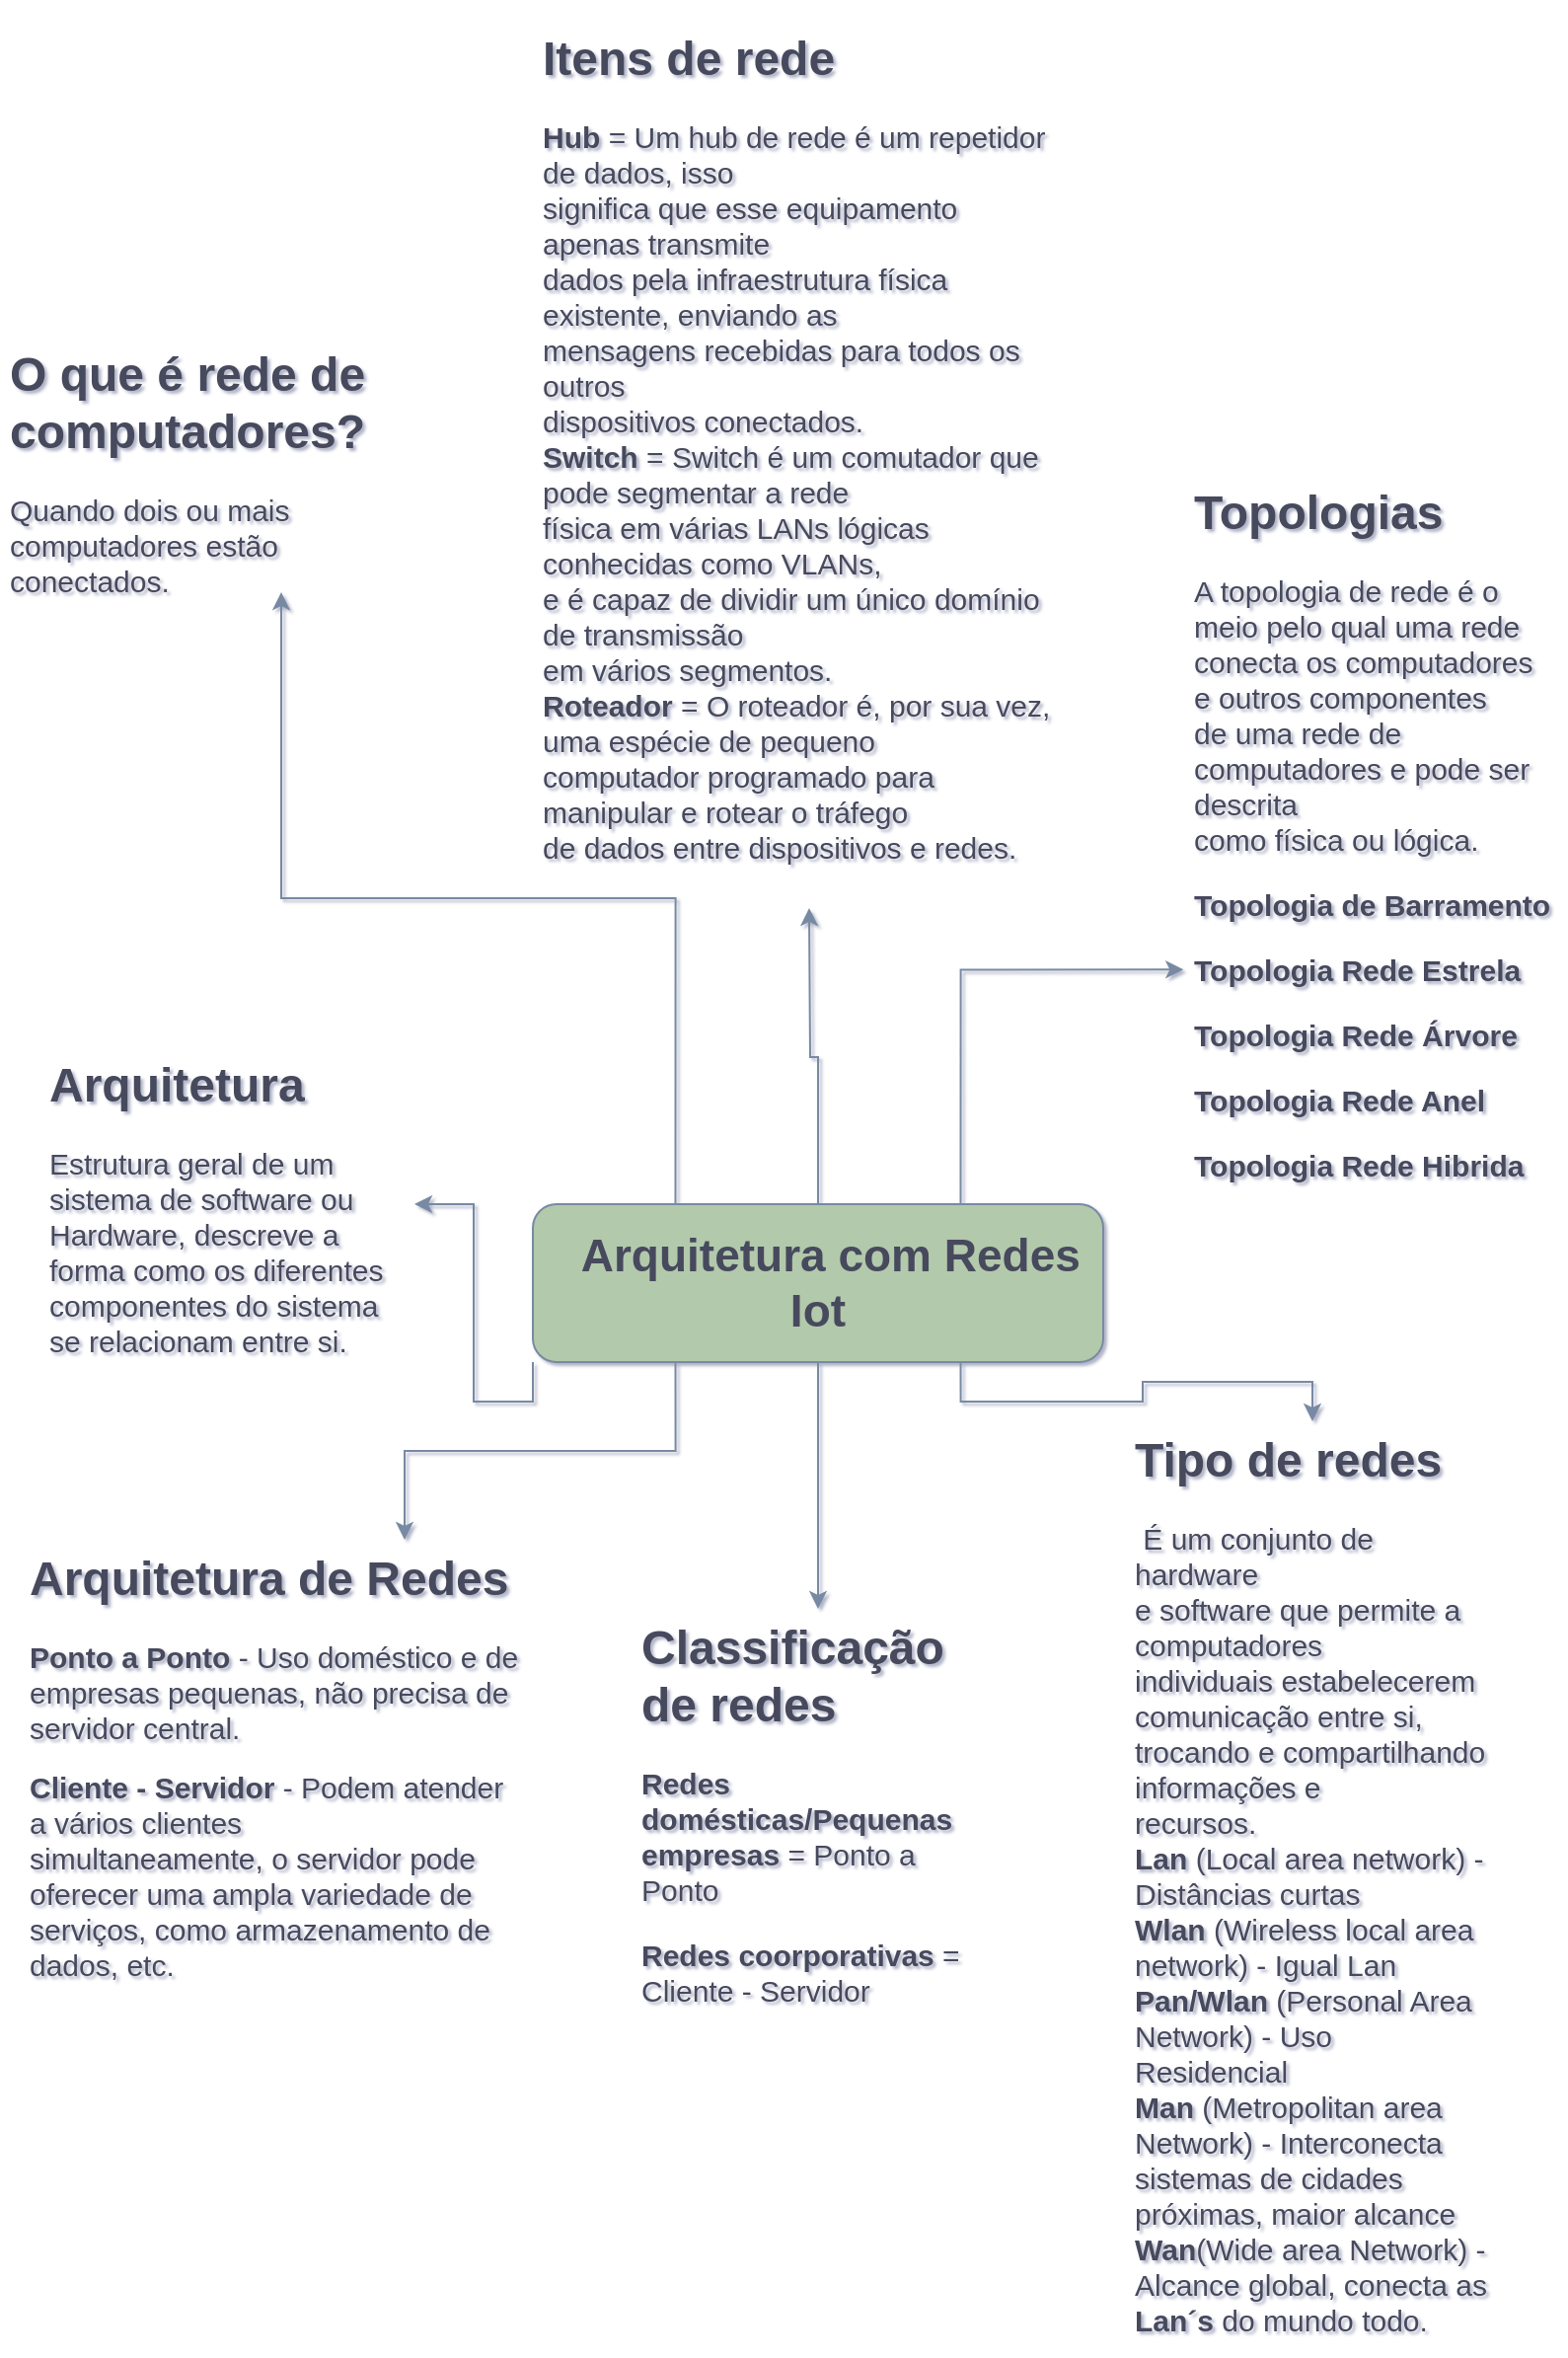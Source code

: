 <mxfile version="23.1.1" type="device">
  <diagram name="Página-1" id="h6HZM9qMLd9MyD7F2Jky">
    <mxGraphModel dx="1050" dy="1768" grid="1" gridSize="10" guides="1" tooltips="1" connect="1" arrows="1" fold="1" page="1" pageScale="1" pageWidth="827" pageHeight="1169" background="none" math="0" shadow="1">
      <root>
        <mxCell id="0" />
        <mxCell id="1" parent="0" />
        <mxCell id="JycG0dNZcEvQ9KI3BkSx-6" style="edgeStyle=orthogonalEdgeStyle;rounded=0;orthogonalLoop=1;jettySize=auto;html=1;exitX=0;exitY=1;exitDx=0;exitDy=0;entryX=1;entryY=0.5;entryDx=0;entryDy=0;labelBackgroundColor=none;strokeColor=#788AA3;fontColor=default;" edge="1" parent="1" source="1BYJ0X8dsrshYgGNHTBO-12" target="JycG0dNZcEvQ9KI3BkSx-4">
          <mxGeometry relative="1" as="geometry" />
        </mxCell>
        <mxCell id="JycG0dNZcEvQ9KI3BkSx-14" style="edgeStyle=orthogonalEdgeStyle;rounded=0;orthogonalLoop=1;jettySize=auto;html=1;exitX=0.75;exitY=1;exitDx=0;exitDy=0;entryX=0.5;entryY=0;entryDx=0;entryDy=0;labelBackgroundColor=none;strokeColor=#788AA3;fontColor=default;" edge="1" parent="1" source="1BYJ0X8dsrshYgGNHTBO-12" target="JycG0dNZcEvQ9KI3BkSx-12">
          <mxGeometry relative="1" as="geometry" />
        </mxCell>
        <mxCell id="JycG0dNZcEvQ9KI3BkSx-16" style="edgeStyle=orthogonalEdgeStyle;rounded=0;orthogonalLoop=1;jettySize=auto;html=1;exitX=0.25;exitY=1;exitDx=0;exitDy=0;entryX=0.75;entryY=0;entryDx=0;entryDy=0;labelBackgroundColor=none;strokeColor=#788AA3;fontColor=default;" edge="1" parent="1" source="1BYJ0X8dsrshYgGNHTBO-12" target="JycG0dNZcEvQ9KI3BkSx-7">
          <mxGeometry relative="1" as="geometry" />
        </mxCell>
        <mxCell id="JycG0dNZcEvQ9KI3BkSx-18" style="edgeStyle=orthogonalEdgeStyle;rounded=0;orthogonalLoop=1;jettySize=auto;html=1;entryX=0.5;entryY=0;entryDx=0;entryDy=0;labelBackgroundColor=none;strokeColor=#788AA3;fontColor=default;" edge="1" parent="1" source="1BYJ0X8dsrshYgGNHTBO-12" target="JycG0dNZcEvQ9KI3BkSx-10">
          <mxGeometry relative="1" as="geometry" />
        </mxCell>
        <mxCell id="JycG0dNZcEvQ9KI3BkSx-20" style="edgeStyle=orthogonalEdgeStyle;rounded=0;orthogonalLoop=1;jettySize=auto;html=1;strokeColor=#788AA3;fontColor=#46495D;fillColor=#B2C9AB;" edge="1" parent="1" source="1BYJ0X8dsrshYgGNHTBO-12">
          <mxGeometry relative="1" as="geometry">
            <mxPoint x="440" y="230" as="targetPoint" />
          </mxGeometry>
        </mxCell>
        <mxCell id="JycG0dNZcEvQ9KI3BkSx-25" style="edgeStyle=orthogonalEdgeStyle;rounded=0;orthogonalLoop=1;jettySize=auto;html=1;exitX=0.25;exitY=0;exitDx=0;exitDy=0;entryX=0.75;entryY=1;entryDx=0;entryDy=0;strokeColor=#788AA3;fontColor=#46495D;fillColor=#B2C9AB;" edge="1" parent="1" source="1BYJ0X8dsrshYgGNHTBO-12" target="JycG0dNZcEvQ9KI3BkSx-3">
          <mxGeometry relative="1" as="geometry" />
        </mxCell>
        <mxCell id="1BYJ0X8dsrshYgGNHTBO-12" value="&lt;font style=&quot;font-size: 23px;&quot;&gt;&lt;b&gt;&amp;nbsp; &amp;nbsp;Arquitetura com Redes&amp;nbsp; &amp;nbsp; Iot&amp;nbsp;&amp;nbsp;&lt;/b&gt;&lt;/font&gt;" style="rounded=1;whiteSpace=wrap;html=1;labelBackgroundColor=none;fillColor=#B2C9AB;strokeColor=#788AA3;fontColor=#46495D;" parent="1" vertex="1">
          <mxGeometry x="300" y="380" width="289" height="80" as="geometry" />
        </mxCell>
        <mxCell id="JycG0dNZcEvQ9KI3BkSx-3" value="&lt;h1&gt;O que é rede de computadores?&lt;/h1&gt;&lt;p&gt;&lt;font style=&quot;font-size: 15px;&quot;&gt;Quando dois ou mais computadores estão conectados.&lt;/font&gt;&lt;/p&gt;" style="text;html=1;strokeColor=none;fillColor=none;spacing=5;spacingTop=-20;whiteSpace=wrap;overflow=hidden;rounded=0;labelBackgroundColor=none;fontColor=#46495D;" vertex="1" parent="1">
          <mxGeometry x="30" y="-60" width="190" height="130" as="geometry" />
        </mxCell>
        <mxCell id="JycG0dNZcEvQ9KI3BkSx-4" value="&lt;h1&gt;Arquitetura&lt;br&gt;&lt;/h1&gt;&lt;p&gt;&lt;font style=&quot;font-size: 15px;&quot;&gt;Estrutura geral de um sistema de software ou Hardware, descreve a forma como os diferentes componentes do sistema se relacionam entre si.&lt;/font&gt;&lt;/p&gt;" style="text;html=1;strokeColor=none;fillColor=none;spacing=5;spacingTop=-20;whiteSpace=wrap;overflow=hidden;rounded=0;labelBackgroundColor=none;fontColor=#46495D;" vertex="1" parent="1">
          <mxGeometry x="50" y="300" width="190" height="160" as="geometry" />
        </mxCell>
        <mxCell id="JycG0dNZcEvQ9KI3BkSx-7" value="&lt;h1&gt;Arquitetura de Redes&amp;nbsp;&lt;/h1&gt;&lt;p&gt;&lt;font style=&quot;font-size: 15px;&quot;&gt;&lt;b&gt;Ponto a Ponto&lt;/b&gt; - Uso doméstico e de empresas pequenas, não precisa de servidor central.&lt;/font&gt;&lt;/p&gt;&lt;p&gt;&lt;font style=&quot;font-size: 15px;&quot;&gt;&lt;b&gt;Cliente - Servidor&lt;/b&gt; - Podem atender a vários clientes&lt;br&gt;simultaneamente, o servidor pode oferecer uma ampla variedade de&lt;br&gt;serviços, como armazenamento de dados, etc.&lt;br&gt;&lt;br&gt;&lt;/font&gt;&lt;/p&gt;" style="text;html=1;strokeColor=none;fillColor=none;spacing=5;spacingTop=-20;whiteSpace=wrap;overflow=hidden;rounded=0;labelBackgroundColor=none;fontColor=#46495D;" vertex="1" parent="1">
          <mxGeometry x="40" y="550" width="260" height="230" as="geometry" />
        </mxCell>
        <mxCell id="JycG0dNZcEvQ9KI3BkSx-10" value="&lt;h1&gt;Classificação de redes&lt;/h1&gt;&lt;p style=&quot;font-size: 15px;&quot;&gt;&lt;font style=&quot;font-size: 15px;&quot;&gt;&lt;b&gt;Redes domésticas/Pequenas empresas &lt;/b&gt;= Ponto a Ponto&lt;/font&gt;&lt;/p&gt;&lt;p style=&quot;font-size: 15px;&quot;&gt;&lt;font style=&quot;font-size: 15px;&quot;&gt;&lt;b&gt;Redes coorporativas&lt;/b&gt; = Cliente - Servidor&amp;nbsp;&lt;/font&gt;&lt;/p&gt;" style="text;html=1;strokeColor=none;fillColor=none;spacing=5;spacingTop=-20;whiteSpace=wrap;overflow=hidden;rounded=0;labelBackgroundColor=none;fontColor=#46495D;" vertex="1" parent="1">
          <mxGeometry x="349.5" y="585" width="190" height="205" as="geometry" />
        </mxCell>
        <mxCell id="JycG0dNZcEvQ9KI3BkSx-12" value="&lt;h1&gt;&lt;span style=&quot;background-color: initial;&quot;&gt;Tipo de redes&lt;/span&gt;&lt;/h1&gt;&lt;div style=&quot;font-size: 15px;&quot;&gt;&lt;font style=&quot;font-size: 15px;&quot;&gt;&amp;nbsp;É um conjunto de hardware&lt;br&gt;e software que permite a computadores&lt;br&gt;individuais estabelecerem comunicação entre si,&lt;br&gt;trocando e compartilhando informações e&lt;br&gt;recursos.&lt;/font&gt;&lt;/div&gt;&lt;div style=&quot;font-size: 15px;&quot;&gt;&lt;span style=&quot;background-color: initial;&quot;&gt;&lt;font style=&quot;font-size: 15px;&quot;&gt;&lt;b&gt;Lan&lt;/b&gt; (Local area network) - Distâncias curtas&amp;nbsp;&lt;/font&gt;&lt;/span&gt;&lt;/div&gt;&lt;div style=&quot;font-size: 15px;&quot;&gt;&lt;span style=&quot;background-color: initial;&quot;&gt;&lt;font style=&quot;font-size: 15px;&quot;&gt;&lt;b&gt;Wlan&lt;/b&gt; (Wireless local area network) - Igual Lan&lt;/font&gt;&lt;/span&gt;&lt;/div&gt;&lt;div style=&quot;font-size: 15px;&quot;&gt;&lt;span style=&quot;background-color: initial;&quot;&gt;&lt;font style=&quot;font-size: 15px;&quot;&gt;&lt;b&gt;Pan/Wlan&lt;/b&gt; (Personal Area Network) - Uso Residencial&amp;nbsp;&lt;/font&gt;&lt;/span&gt;&lt;/div&gt;&lt;div style=&quot;font-size: 15px;&quot;&gt;&lt;span style=&quot;background-color: initial;&quot;&gt;&lt;font style=&quot;font-size: 15px;&quot;&gt;&lt;b&gt;Man &lt;/b&gt;(Metropolitan area Network) - Interconecta sistemas de cidades próximas, maior alcance&lt;/font&gt;&lt;/span&gt;&lt;/div&gt;&lt;div style=&quot;font-size: 15px;&quot;&gt;&lt;span style=&quot;background-color: initial;&quot;&gt;&lt;font style=&quot;font-size: 15px;&quot;&gt;&lt;b&gt;Wan&lt;/b&gt;(Wide area Network) - Alcance global, conecta as &lt;b&gt;Lan´s&lt;/b&gt; do mundo todo.&lt;/font&gt;&lt;/span&gt;&lt;/div&gt;&lt;div style=&quot;font-size: 15px;&quot;&gt;&lt;span style=&quot;background-color: initial;&quot;&gt;&lt;font style=&quot;font-size: 15px;&quot;&gt;&amp;nbsp;&lt;/font&gt;&lt;/span&gt;&lt;/div&gt;" style="text;html=1;strokeColor=none;fillColor=none;spacing=5;spacingTop=-20;whiteSpace=wrap;overflow=hidden;rounded=0;labelBackgroundColor=none;fontColor=#46495D;" vertex="1" parent="1">
          <mxGeometry x="600" y="490" width="190" height="470" as="geometry" />
        </mxCell>
        <mxCell id="JycG0dNZcEvQ9KI3BkSx-19" value="&lt;h1&gt;Itens de rede&amp;nbsp;&lt;/h1&gt;&lt;div style=&quot;font-size: 15px;&quot;&gt;&lt;font style=&quot;font-size: 15px;&quot;&gt;&lt;b&gt;Hub&lt;/b&gt; =&amp;nbsp;Um hub de rede é um repetidor de dados, isso&lt;br&gt;significa que esse equipamento apenas transmite&lt;br&gt;dados pela infraestrutura física existente,&lt;span style=&quot;background-color: initial;&quot;&gt;&amp;nbsp;enviando as&lt;/span&gt;&lt;/font&gt;&lt;/div&gt;&lt;div style=&quot;font-size: 15px;&quot;&gt;&lt;font style=&quot;font-size: 15px;&quot;&gt;mensagens recebidas para todos os outros&lt;/font&gt;&lt;/div&gt;&lt;div style=&quot;font-size: 15px;&quot;&gt;&lt;font style=&quot;font-size: 15px;&quot;&gt;dispositivos conectados.&lt;/font&gt;&lt;/div&gt;&lt;div style=&quot;font-size: 15px;&quot;&gt;&lt;font style=&quot;font-size: 15px;&quot;&gt;&lt;b&gt;Switch&lt;/b&gt; =&amp;nbsp;Switch é um comutador que pode segmentar a rede&lt;br&gt;física em várias LANs lógicas conhecidas como VLANs,&lt;br&gt;e é capaz de dividir um único domínio de transmissão&lt;br&gt;em vários segmentos.&lt;/font&gt;&lt;/div&gt;&lt;div style=&quot;font-size: 15px;&quot;&gt;&lt;font style=&quot;font-size: 15px;&quot;&gt;&lt;b&gt;Roteador&lt;/b&gt; = O roteador é, por sua vez, uma espécie de pequeno&lt;br&gt;computador programado para manipular e rotear o tráfego&lt;br&gt;de dados entre dispositivos e redes.&lt;/font&gt;&lt;br&gt;&lt;/div&gt;&lt;div&gt;&lt;br&gt;&lt;/div&gt;" style="text;html=1;strokeColor=none;fillColor=none;spacing=5;spacingTop=-20;whiteSpace=wrap;overflow=hidden;rounded=0;fontColor=#46495D;" vertex="1" parent="1">
          <mxGeometry x="300" y="-220" width="265.5" height="430" as="geometry" />
        </mxCell>
        <mxCell id="JycG0dNZcEvQ9KI3BkSx-21" value="&lt;h1&gt;Topologias&lt;/h1&gt;&lt;p style=&quot;font-size: 15px;&quot;&gt;&lt;font style=&quot;font-size: 15px;&quot;&gt;A topologia de rede é o meio pelo qual uma rede&lt;br&gt;conecta os computadores e outros componentes&lt;br&gt;de uma rede de computadores e pode ser descrita&lt;br&gt;como física ou lógica.&lt;/font&gt;&lt;/p&gt;&lt;p style=&quot;font-size: 15px;&quot;&gt;&lt;font style=&quot;font-size: 15px;&quot;&gt;&lt;b&gt;Topologia de Barramento&lt;/b&gt;&lt;/font&gt;&lt;/p&gt;&lt;p style=&quot;font-size: 15px;&quot;&gt;&lt;font style=&quot;font-size: 15px;&quot;&gt;&lt;b&gt;Topologia Rede Estrela&lt;/b&gt;&lt;/font&gt;&lt;/p&gt;&lt;p style=&quot;font-size: 15px;&quot;&gt;&lt;font style=&quot;font-size: 15px;&quot;&gt;&lt;b&gt;Topologia Rede Árvore&amp;nbsp;&lt;/b&gt;&lt;/font&gt;&lt;/p&gt;&lt;p style=&quot;font-size: 15px;&quot;&gt;&lt;font style=&quot;font-size: 15px;&quot;&gt;&lt;b&gt;Topologia Rede Anel&lt;/b&gt;&lt;/font&gt;&lt;/p&gt;&lt;p style=&quot;font-size: 15px;&quot;&gt;&lt;font style=&quot;font-size: 15px;&quot;&gt;&lt;b&gt;Topologia Rede Hibrida&lt;/b&gt;&lt;/font&gt;&lt;/p&gt;&lt;p&gt;&lt;br&gt;&lt;/p&gt;" style="text;html=1;strokeColor=none;fillColor=none;spacing=5;spacingTop=-20;whiteSpace=wrap;overflow=hidden;rounded=0;fontColor=#46495D;" vertex="1" parent="1">
          <mxGeometry x="630" y="10" width="190" height="380" as="geometry" />
        </mxCell>
        <mxCell id="JycG0dNZcEvQ9KI3BkSx-24" style="edgeStyle=orthogonalEdgeStyle;rounded=0;orthogonalLoop=1;jettySize=auto;html=1;exitX=0.75;exitY=0;exitDx=0;exitDy=0;entryX=-0.002;entryY=0.661;entryDx=0;entryDy=0;entryPerimeter=0;strokeColor=#788AA3;fontColor=#46495D;fillColor=#B2C9AB;" edge="1" parent="1" source="1BYJ0X8dsrshYgGNHTBO-12" target="JycG0dNZcEvQ9KI3BkSx-21">
          <mxGeometry relative="1" as="geometry" />
        </mxCell>
      </root>
    </mxGraphModel>
  </diagram>
</mxfile>
